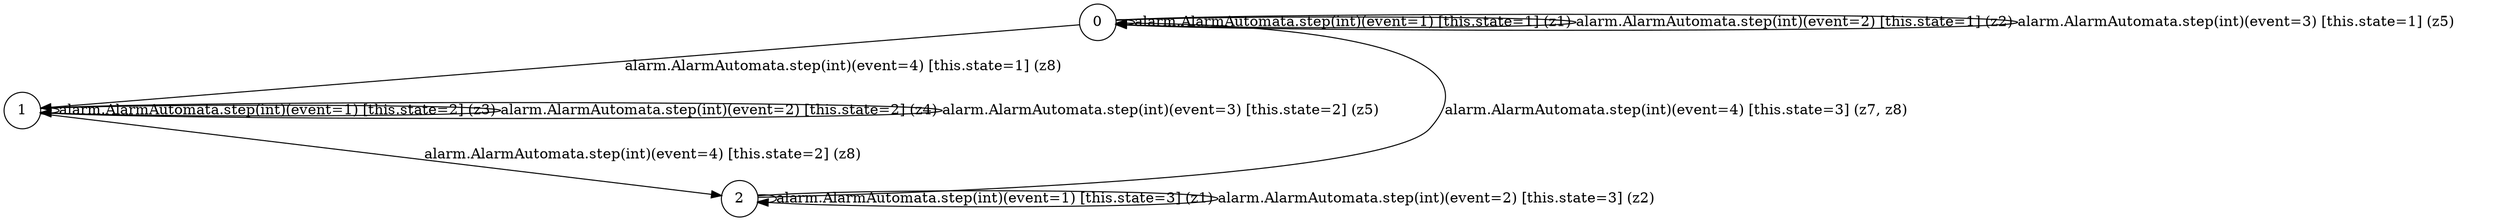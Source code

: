 # generated file, don't try to modify
# command: dot -Tpng <filename> > tree.png
digraph Automaton {
    node [shape = circle];
    0 -> 0 [label = "alarm.AlarmAutomata.step(int)(event=1) [this.state=1] (z1) "];
    2 -> 2 [label = "alarm.AlarmAutomata.step(int)(event=1) [this.state=3] (z1) "];
    1 -> 1 [label = "alarm.AlarmAutomata.step(int)(event=1) [this.state=2] (z3) "];
    1 -> 1 [label = "alarm.AlarmAutomata.step(int)(event=2) [this.state=2] (z4) "];
    0 -> 0 [label = "alarm.AlarmAutomata.step(int)(event=2) [this.state=1] (z2) "];
    2 -> 2 [label = "alarm.AlarmAutomata.step(int)(event=2) [this.state=3] (z2) "];
    0 -> 0 [label = "alarm.AlarmAutomata.step(int)(event=3) [this.state=1] (z5) "];
    1 -> 1 [label = "alarm.AlarmAutomata.step(int)(event=3) [this.state=2] (z5) "];
    0 -> 1 [label = "alarm.AlarmAutomata.step(int)(event=4) [this.state=1] (z8) "];
    1 -> 2 [label = "alarm.AlarmAutomata.step(int)(event=4) [this.state=2] (z8) "];
    2 -> 0 [label = "alarm.AlarmAutomata.step(int)(event=4) [this.state=3] (z7, z8) "];
}
